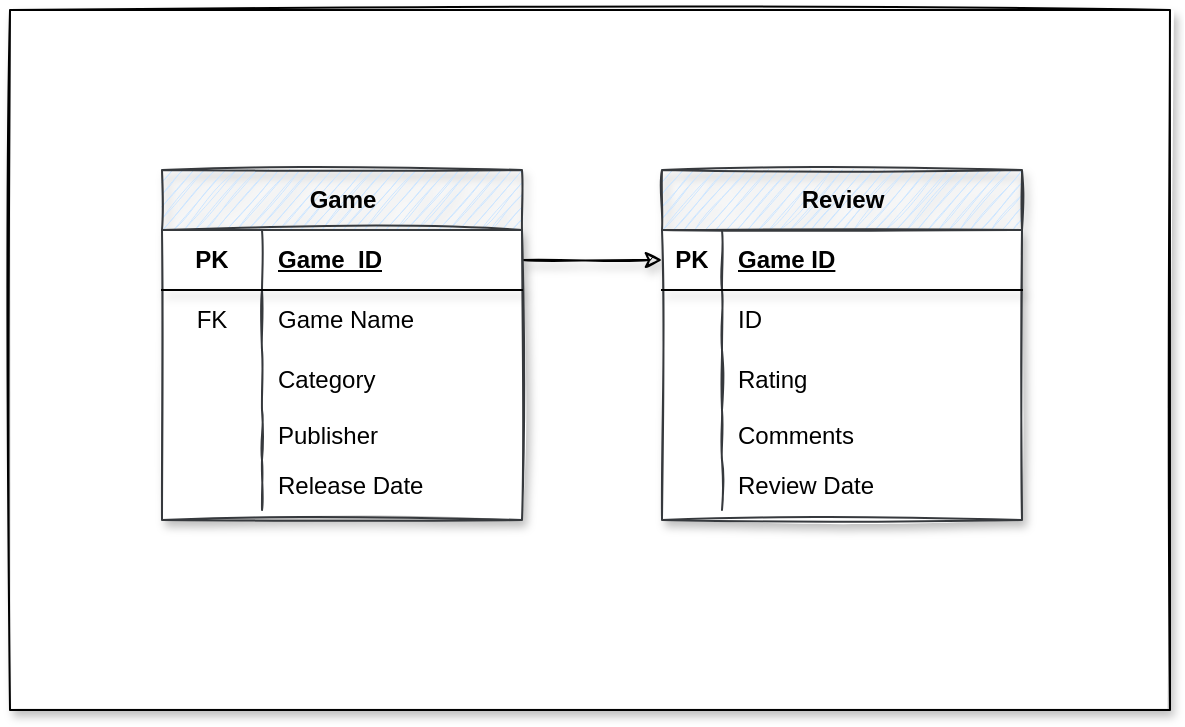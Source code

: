 <mxfile version="17.4.2" type="github">
  <diagram id="C5RBs43oDa-KdzZeNtuy" name="Page-1">
    <mxGraphModel dx="1209" dy="689" grid="1" gridSize="10" guides="1" tooltips="1" connect="1" arrows="1" fold="1" page="1" pageScale="1" pageWidth="827" pageHeight="1169" background="#FFFFFF" math="0" shadow="0">
      <root>
        <mxCell id="WIyWlLk6GJQsqaUBKTNV-0" />
        <mxCell id="WIyWlLk6GJQsqaUBKTNV-1" parent="WIyWlLk6GJQsqaUBKTNV-0" />
        <mxCell id="HuBHfJktZDCMf6H6iAL_-1" value="" style="rounded=0;shadow=1;labelBackgroundColor=none;labelBorderColor=none;sketch=1;verticalAlign=middle;html=1;snapToPoint=0;swimlaneLine=1;" vertex="1" parent="WIyWlLk6GJQsqaUBKTNV-1">
          <mxGeometry x="124" y="45" width="580" height="350" as="geometry" />
        </mxCell>
        <mxCell id="RHLWsvhVLTA_cCZjpxsE-0" value="" style="endArrow=classic;rounded=0;exitX=1;exitY=0.5;exitDx=0;exitDy=0;entryX=0;entryY=0.5;entryDx=0;entryDy=0;sketch=1;shadow=1;labelBackgroundColor=none;labelBorderColor=none;fontColor=default;verticalAlign=middle;html=1;snapToPoint=0;swimlaneLine=1;" parent="WIyWlLk6GJQsqaUBKTNV-1" source="HuBHfJktZDCMf6H6iAL_-7" target="HuBHfJktZDCMf6H6iAL_-26" edge="1">
          <mxGeometry width="50" height="50" relative="1" as="geometry">
            <mxPoint x="390" y="380" as="sourcePoint" />
            <mxPoint x="440" y="330" as="targetPoint" />
          </mxGeometry>
        </mxCell>
        <mxCell id="HuBHfJktZDCMf6H6iAL_-6" value="Game" style="shape=table;startSize=30;container=1;collapsible=1;childLayout=tableLayout;fixedRows=1;rowLines=0;fontStyle=1;align=center;resizeLast=1;shadow=1;labelBackgroundColor=none;labelBorderColor=none;strokeColor=#36393d;fillColor=#cce5ff;html=1;swimlaneFillColor=default;sketch=1;" vertex="1" parent="WIyWlLk6GJQsqaUBKTNV-1">
          <mxGeometry x="200" y="125" width="180" height="175" as="geometry" />
        </mxCell>
        <mxCell id="HuBHfJktZDCMf6H6iAL_-7" value="" style="shape=tableRow;horizontal=0;startSize=0;swimlaneHead=0;swimlaneBody=0;fillColor=none;collapsible=0;dropTarget=0;points=[[0,0.5],[1,0.5]];portConstraint=eastwest;top=0;left=0;right=0;bottom=1;shadow=1;labelBackgroundColor=none;labelBorderColor=none;fontColor=default;strokeColor=default;html=1;" vertex="1" parent="HuBHfJktZDCMf6H6iAL_-6">
          <mxGeometry y="30" width="180" height="30" as="geometry" />
        </mxCell>
        <mxCell id="HuBHfJktZDCMf6H6iAL_-8" value="PK" style="shape=partialRectangle;connectable=0;fillColor=none;top=0;left=0;bottom=0;right=0;fontStyle=1;overflow=hidden;shadow=1;labelBackgroundColor=none;labelBorderColor=none;fontColor=default;strokeColor=default;html=1;" vertex="1" parent="HuBHfJktZDCMf6H6iAL_-7">
          <mxGeometry width="50" height="30" as="geometry">
            <mxRectangle width="50" height="30" as="alternateBounds" />
          </mxGeometry>
        </mxCell>
        <mxCell id="HuBHfJktZDCMf6H6iAL_-9" value="Game_ID" style="shape=partialRectangle;connectable=0;fillColor=none;top=0;left=0;bottom=0;right=0;align=left;spacingLeft=6;fontStyle=5;overflow=hidden;shadow=1;labelBackgroundColor=none;labelBorderColor=none;fontColor=default;strokeColor=default;html=1;" vertex="1" parent="HuBHfJktZDCMf6H6iAL_-7">
          <mxGeometry x="50" width="130" height="30" as="geometry">
            <mxRectangle width="130" height="30" as="alternateBounds" />
          </mxGeometry>
        </mxCell>
        <mxCell id="HuBHfJktZDCMf6H6iAL_-10" value="" style="shape=tableRow;horizontal=0;startSize=0;swimlaneHead=0;swimlaneBody=0;fillColor=none;collapsible=0;dropTarget=0;points=[[0,0.5],[1,0.5]];portConstraint=eastwest;top=0;left=0;right=0;bottom=0;shadow=1;labelBackgroundColor=none;labelBorderColor=none;fontColor=default;strokeColor=default;html=1;" vertex="1" parent="HuBHfJktZDCMf6H6iAL_-6">
          <mxGeometry y="60" width="180" height="30" as="geometry" />
        </mxCell>
        <mxCell id="HuBHfJktZDCMf6H6iAL_-11" value="FK" style="shape=partialRectangle;connectable=0;fillColor=none;top=0;left=0;bottom=0;right=0;editable=1;overflow=hidden;shadow=1;labelBackgroundColor=none;labelBorderColor=none;fontColor=default;strokeColor=default;html=1;" vertex="1" parent="HuBHfJktZDCMf6H6iAL_-10">
          <mxGeometry width="50" height="30" as="geometry">
            <mxRectangle width="50" height="30" as="alternateBounds" />
          </mxGeometry>
        </mxCell>
        <mxCell id="HuBHfJktZDCMf6H6iAL_-12" value="Game Name" style="shape=partialRectangle;connectable=0;fillColor=none;top=0;left=0;bottom=0;right=0;align=left;spacingLeft=6;overflow=hidden;shadow=1;labelBackgroundColor=none;labelBorderColor=none;fontColor=default;strokeColor=default;html=1;" vertex="1" parent="HuBHfJktZDCMf6H6iAL_-10">
          <mxGeometry x="50" width="130" height="30" as="geometry">
            <mxRectangle width="130" height="30" as="alternateBounds" />
          </mxGeometry>
        </mxCell>
        <mxCell id="HuBHfJktZDCMf6H6iAL_-13" value="" style="shape=tableRow;horizontal=0;startSize=0;swimlaneHead=0;swimlaneBody=0;fillColor=none;collapsible=0;dropTarget=0;points=[[0,0.5],[1,0.5]];portConstraint=eastwest;top=0;left=0;right=0;bottom=0;shadow=1;labelBackgroundColor=none;labelBorderColor=none;fontColor=default;strokeColor=default;html=1;rounded=0;sketch=0;swimlaneFillColor=none;" vertex="1" parent="HuBHfJktZDCMf6H6iAL_-6">
          <mxGeometry y="90" width="180" height="30" as="geometry" />
        </mxCell>
        <mxCell id="HuBHfJktZDCMf6H6iAL_-14" value="" style="shape=partialRectangle;connectable=0;fillColor=none;top=0;left=0;bottom=0;right=0;editable=1;overflow=hidden;shadow=1;labelBackgroundColor=none;labelBorderColor=none;fontColor=default;strokeColor=default;html=1;" vertex="1" parent="HuBHfJktZDCMf6H6iAL_-13">
          <mxGeometry width="50" height="30" as="geometry">
            <mxRectangle width="50" height="30" as="alternateBounds" />
          </mxGeometry>
        </mxCell>
        <mxCell id="HuBHfJktZDCMf6H6iAL_-15" value="Category" style="shape=partialRectangle;connectable=0;fillColor=none;top=0;left=0;bottom=0;right=0;align=left;spacingLeft=6;overflow=hidden;shadow=1;labelBackgroundColor=none;labelBorderColor=none;fontColor=default;strokeColor=default;html=1;" vertex="1" parent="HuBHfJktZDCMf6H6iAL_-13">
          <mxGeometry x="50" width="130" height="30" as="geometry">
            <mxRectangle width="130" height="30" as="alternateBounds" />
          </mxGeometry>
        </mxCell>
        <mxCell id="HuBHfJktZDCMf6H6iAL_-16" value="" style="shape=tableRow;horizontal=0;startSize=0;swimlaneHead=0;swimlaneBody=0;fillColor=none;collapsible=0;dropTarget=0;points=[[0,0.5],[1,0.5]];portConstraint=eastwest;top=0;left=0;right=0;bottom=0;shadow=1;labelBackgroundColor=none;labelBorderColor=none;fontColor=default;strokeColor=default;html=1;" vertex="1" parent="HuBHfJktZDCMf6H6iAL_-6">
          <mxGeometry y="120" width="180" height="25" as="geometry" />
        </mxCell>
        <mxCell id="HuBHfJktZDCMf6H6iAL_-17" value="" style="shape=partialRectangle;connectable=0;fillColor=none;top=0;left=0;bottom=0;right=0;editable=1;overflow=hidden;shadow=1;labelBackgroundColor=none;labelBorderColor=none;fontColor=default;strokeColor=default;html=1;" vertex="1" parent="HuBHfJktZDCMf6H6iAL_-16">
          <mxGeometry width="50" height="25" as="geometry">
            <mxRectangle width="50" height="25" as="alternateBounds" />
          </mxGeometry>
        </mxCell>
        <mxCell id="HuBHfJktZDCMf6H6iAL_-18" value="Publisher" style="shape=partialRectangle;connectable=0;fillColor=none;top=0;left=0;bottom=0;right=0;align=left;spacingLeft=6;overflow=hidden;shadow=1;labelBackgroundColor=none;labelBorderColor=none;fontColor=default;strokeColor=default;html=1;" vertex="1" parent="HuBHfJktZDCMf6H6iAL_-16">
          <mxGeometry x="50" width="130" height="25" as="geometry">
            <mxRectangle width="130" height="25" as="alternateBounds" />
          </mxGeometry>
        </mxCell>
        <mxCell id="HuBHfJktZDCMf6H6iAL_-22" value="" style="shape=tableRow;horizontal=0;startSize=0;swimlaneHead=0;swimlaneBody=0;fillColor=none;collapsible=0;dropTarget=0;points=[[0,0.5],[1,0.5]];portConstraint=eastwest;top=0;left=0;right=0;bottom=0;shadow=1;labelBackgroundColor=none;labelBorderColor=none;fontColor=default;strokeColor=default;html=1;" vertex="1" parent="HuBHfJktZDCMf6H6iAL_-6">
          <mxGeometry y="145" width="180" height="25" as="geometry" />
        </mxCell>
        <mxCell id="HuBHfJktZDCMf6H6iAL_-23" value="" style="shape=partialRectangle;connectable=0;fillColor=none;top=0;left=0;bottom=0;right=0;editable=1;overflow=hidden;shadow=1;labelBackgroundColor=none;labelBorderColor=none;fontColor=default;strokeColor=default;html=1;" vertex="1" parent="HuBHfJktZDCMf6H6iAL_-22">
          <mxGeometry width="50" height="25" as="geometry">
            <mxRectangle width="50" height="25" as="alternateBounds" />
          </mxGeometry>
        </mxCell>
        <mxCell id="HuBHfJktZDCMf6H6iAL_-24" value="Release Date" style="shape=partialRectangle;connectable=0;fillColor=none;top=0;left=0;bottom=0;right=0;align=left;spacingLeft=6;overflow=hidden;shadow=1;labelBackgroundColor=none;labelBorderColor=none;fontColor=default;strokeColor=default;html=1;" vertex="1" parent="HuBHfJktZDCMf6H6iAL_-22">
          <mxGeometry x="50" width="130" height="25" as="geometry">
            <mxRectangle width="130" height="25" as="alternateBounds" />
          </mxGeometry>
        </mxCell>
        <mxCell id="HuBHfJktZDCMf6H6iAL_-25" value="Review" style="shape=table;startSize=30;container=1;collapsible=1;childLayout=tableLayout;fixedRows=1;rowLines=0;fontStyle=1;align=center;resizeLast=1;shadow=1;labelBackgroundColor=none;labelBorderColor=none;strokeColor=#36393d;fillColor=#cce5ff;html=1;swimlaneFillColor=default;sketch=1;" vertex="1" parent="WIyWlLk6GJQsqaUBKTNV-1">
          <mxGeometry x="450" y="125" width="180" height="175" as="geometry" />
        </mxCell>
        <mxCell id="HuBHfJktZDCMf6H6iAL_-26" value="" style="shape=tableRow;horizontal=0;startSize=0;swimlaneHead=0;swimlaneBody=0;fillColor=none;collapsible=0;dropTarget=0;points=[[0,0.5],[1,0.5]];portConstraint=eastwest;top=0;left=0;right=0;bottom=1;shadow=1;labelBackgroundColor=none;labelBorderColor=none;fontColor=default;strokeColor=default;html=1;" vertex="1" parent="HuBHfJktZDCMf6H6iAL_-25">
          <mxGeometry y="30" width="180" height="30" as="geometry" />
        </mxCell>
        <mxCell id="HuBHfJktZDCMf6H6iAL_-27" value="PK" style="shape=partialRectangle;connectable=0;fillColor=none;top=0;left=0;bottom=0;right=0;fontStyle=1;overflow=hidden;shadow=1;labelBackgroundColor=none;labelBorderColor=none;fontColor=default;strokeColor=default;html=1;sketch=1;" vertex="1" parent="HuBHfJktZDCMf6H6iAL_-26">
          <mxGeometry width="30" height="30" as="geometry">
            <mxRectangle width="30" height="30" as="alternateBounds" />
          </mxGeometry>
        </mxCell>
        <mxCell id="HuBHfJktZDCMf6H6iAL_-28" value="Game ID" style="shape=partialRectangle;connectable=0;fillColor=none;top=0;left=0;bottom=0;right=0;align=left;spacingLeft=6;fontStyle=5;overflow=hidden;shadow=1;labelBackgroundColor=none;labelBorderColor=none;fontColor=default;strokeColor=default;html=1;" vertex="1" parent="HuBHfJktZDCMf6H6iAL_-26">
          <mxGeometry x="30" width="150" height="30" as="geometry">
            <mxRectangle width="150" height="30" as="alternateBounds" />
          </mxGeometry>
        </mxCell>
        <mxCell id="HuBHfJktZDCMf6H6iAL_-29" value="" style="shape=tableRow;horizontal=0;startSize=0;swimlaneHead=0;swimlaneBody=0;fillColor=none;collapsible=0;dropTarget=0;points=[[0,0.5],[1,0.5]];portConstraint=eastwest;top=0;left=0;right=0;bottom=0;shadow=1;labelBackgroundColor=none;labelBorderColor=none;fontColor=default;strokeColor=default;html=1;" vertex="1" parent="HuBHfJktZDCMf6H6iAL_-25">
          <mxGeometry y="60" width="180" height="30" as="geometry" />
        </mxCell>
        <mxCell id="HuBHfJktZDCMf6H6iAL_-30" value="" style="shape=partialRectangle;connectable=0;fillColor=none;top=0;left=0;bottom=0;right=0;editable=1;overflow=hidden;shadow=1;labelBackgroundColor=none;labelBorderColor=none;fontColor=default;strokeColor=default;html=1;sketch=1;" vertex="1" parent="HuBHfJktZDCMf6H6iAL_-29">
          <mxGeometry width="30" height="30" as="geometry">
            <mxRectangle width="30" height="30" as="alternateBounds" />
          </mxGeometry>
        </mxCell>
        <mxCell id="HuBHfJktZDCMf6H6iAL_-31" value="ID&amp;nbsp;" style="shape=partialRectangle;connectable=0;fillColor=none;top=0;left=0;bottom=0;right=0;align=left;spacingLeft=6;overflow=hidden;shadow=1;labelBackgroundColor=none;labelBorderColor=none;fontColor=default;strokeColor=default;html=1;" vertex="1" parent="HuBHfJktZDCMf6H6iAL_-29">
          <mxGeometry x="30" width="150" height="30" as="geometry">
            <mxRectangle width="150" height="30" as="alternateBounds" />
          </mxGeometry>
        </mxCell>
        <mxCell id="HuBHfJktZDCMf6H6iAL_-32" value="" style="shape=tableRow;horizontal=0;startSize=0;swimlaneHead=0;swimlaneBody=0;fillColor=none;collapsible=0;dropTarget=0;points=[[0,0.5],[1,0.5]];portConstraint=eastwest;top=0;left=0;right=0;bottom=0;shadow=1;labelBackgroundColor=none;labelBorderColor=none;fontColor=default;strokeColor=default;html=1;rounded=0;sketch=0;swimlaneFillColor=none;" vertex="1" parent="HuBHfJktZDCMf6H6iAL_-25">
          <mxGeometry y="90" width="180" height="30" as="geometry" />
        </mxCell>
        <mxCell id="HuBHfJktZDCMf6H6iAL_-33" value="" style="shape=partialRectangle;connectable=0;fillColor=none;top=0;left=0;bottom=0;right=0;editable=1;overflow=hidden;shadow=1;labelBackgroundColor=none;labelBorderColor=none;fontColor=default;strokeColor=default;html=1;" vertex="1" parent="HuBHfJktZDCMf6H6iAL_-32">
          <mxGeometry width="30" height="30" as="geometry">
            <mxRectangle width="30" height="30" as="alternateBounds" />
          </mxGeometry>
        </mxCell>
        <mxCell id="HuBHfJktZDCMf6H6iAL_-34" value="Rating" style="shape=partialRectangle;connectable=0;fillColor=none;top=0;left=0;bottom=0;right=0;align=left;spacingLeft=6;overflow=hidden;shadow=1;labelBackgroundColor=none;labelBorderColor=none;fontColor=default;strokeColor=default;html=1;" vertex="1" parent="HuBHfJktZDCMf6H6iAL_-32">
          <mxGeometry x="30" width="150" height="30" as="geometry">
            <mxRectangle width="150" height="30" as="alternateBounds" />
          </mxGeometry>
        </mxCell>
        <mxCell id="HuBHfJktZDCMf6H6iAL_-35" value="" style="shape=tableRow;horizontal=0;startSize=0;swimlaneHead=0;swimlaneBody=0;fillColor=none;collapsible=0;dropTarget=0;points=[[0,0.5],[1,0.5]];portConstraint=eastwest;top=0;left=0;right=0;bottom=0;shadow=1;labelBackgroundColor=none;labelBorderColor=none;fontColor=default;strokeColor=default;html=1;" vertex="1" parent="HuBHfJktZDCMf6H6iAL_-25">
          <mxGeometry y="120" width="180" height="25" as="geometry" />
        </mxCell>
        <mxCell id="HuBHfJktZDCMf6H6iAL_-36" value="" style="shape=partialRectangle;connectable=0;fillColor=none;top=0;left=0;bottom=0;right=0;editable=1;overflow=hidden;shadow=1;labelBackgroundColor=none;labelBorderColor=none;fontColor=default;strokeColor=default;html=1;" vertex="1" parent="HuBHfJktZDCMf6H6iAL_-35">
          <mxGeometry width="30" height="25" as="geometry">
            <mxRectangle width="30" height="25" as="alternateBounds" />
          </mxGeometry>
        </mxCell>
        <mxCell id="HuBHfJktZDCMf6H6iAL_-37" value="Comments" style="shape=partialRectangle;connectable=0;fillColor=none;top=0;left=0;bottom=0;right=0;align=left;spacingLeft=6;overflow=hidden;shadow=1;labelBackgroundColor=none;labelBorderColor=none;fontColor=default;strokeColor=default;html=1;" vertex="1" parent="HuBHfJktZDCMf6H6iAL_-35">
          <mxGeometry x="30" width="150" height="25" as="geometry">
            <mxRectangle width="150" height="25" as="alternateBounds" />
          </mxGeometry>
        </mxCell>
        <mxCell id="HuBHfJktZDCMf6H6iAL_-38" value="" style="shape=tableRow;horizontal=0;startSize=0;swimlaneHead=0;swimlaneBody=0;fillColor=none;collapsible=0;dropTarget=0;points=[[0,0.5],[1,0.5]];portConstraint=eastwest;top=0;left=0;right=0;bottom=0;shadow=1;labelBackgroundColor=none;labelBorderColor=none;fontColor=default;strokeColor=default;html=1;" vertex="1" parent="HuBHfJktZDCMf6H6iAL_-25">
          <mxGeometry y="145" width="180" height="25" as="geometry" />
        </mxCell>
        <mxCell id="HuBHfJktZDCMf6H6iAL_-39" value="" style="shape=partialRectangle;connectable=0;fillColor=none;top=0;left=0;bottom=0;right=0;editable=1;overflow=hidden;shadow=1;labelBackgroundColor=none;labelBorderColor=none;fontColor=default;strokeColor=default;html=1;" vertex="1" parent="HuBHfJktZDCMf6H6iAL_-38">
          <mxGeometry width="30" height="25" as="geometry">
            <mxRectangle width="30" height="25" as="alternateBounds" />
          </mxGeometry>
        </mxCell>
        <mxCell id="HuBHfJktZDCMf6H6iAL_-40" value="Review Date" style="shape=partialRectangle;connectable=0;fillColor=none;top=0;left=0;bottom=0;right=0;align=left;spacingLeft=6;overflow=hidden;shadow=1;labelBackgroundColor=none;labelBorderColor=none;fontColor=default;strokeColor=default;html=1;" vertex="1" parent="HuBHfJktZDCMf6H6iAL_-38">
          <mxGeometry x="30" width="150" height="25" as="geometry">
            <mxRectangle width="150" height="25" as="alternateBounds" />
          </mxGeometry>
        </mxCell>
      </root>
    </mxGraphModel>
  </diagram>
</mxfile>
